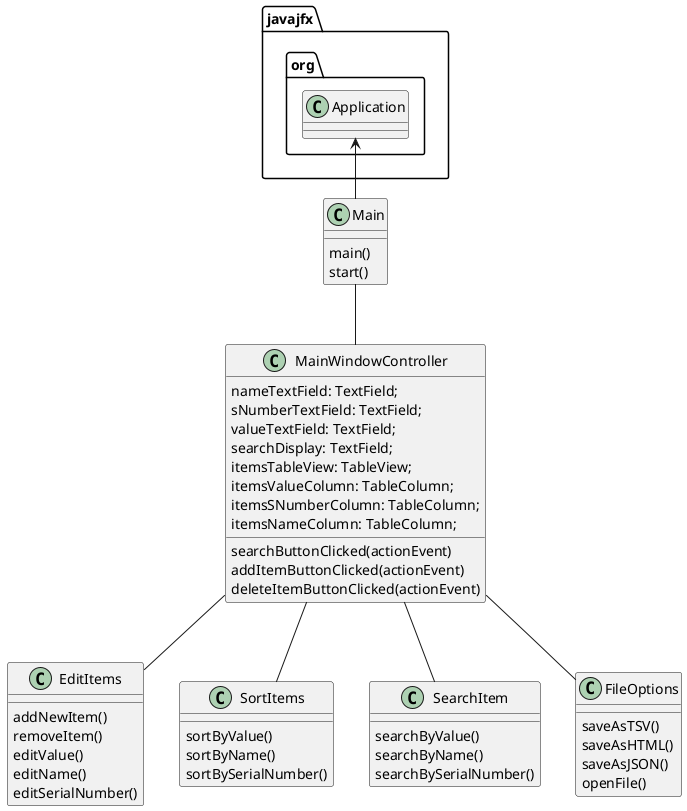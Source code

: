 @startuml

javajfx.org.Application <-- Main
Main -- MainWindowController
MainWindowController -- EditItems
MainWindowController -- SortItems
MainWindowController -- SearchItem
MainWindowController -- FileOptions

class Main{
    main()
    start()
}

class MainWindowController{
    nameTextField: TextField;
    sNumberTextField: TextField;
    valueTextField: TextField;
    searchDisplay: TextField;
    itemsTableView: TableView;
    itemsValueColumn: TableColumn;
    itemsSNumberColumn: TableColumn;
    itemsNameColumn: TableColumn;

    searchButtonClicked(actionEvent)
    addItemButtonClicked(actionEvent)
    deleteItemButtonClicked(actionEvent)
}

class EditItems {
    addNewItem()
    removeItem()
    editValue()
    editName()
    editSerialNumber()
}

class SortItems{
    sortByValue()
    sortByName()
    sortBySerialNumber()
}

class SearchItem{
    searchByValue()
    searchByName()
    searchBySerialNumber()
}

class FileOptions{
    saveAsTSV()
    saveAsHTML()
    saveAsJSON()
    openFile()
}


@enduml